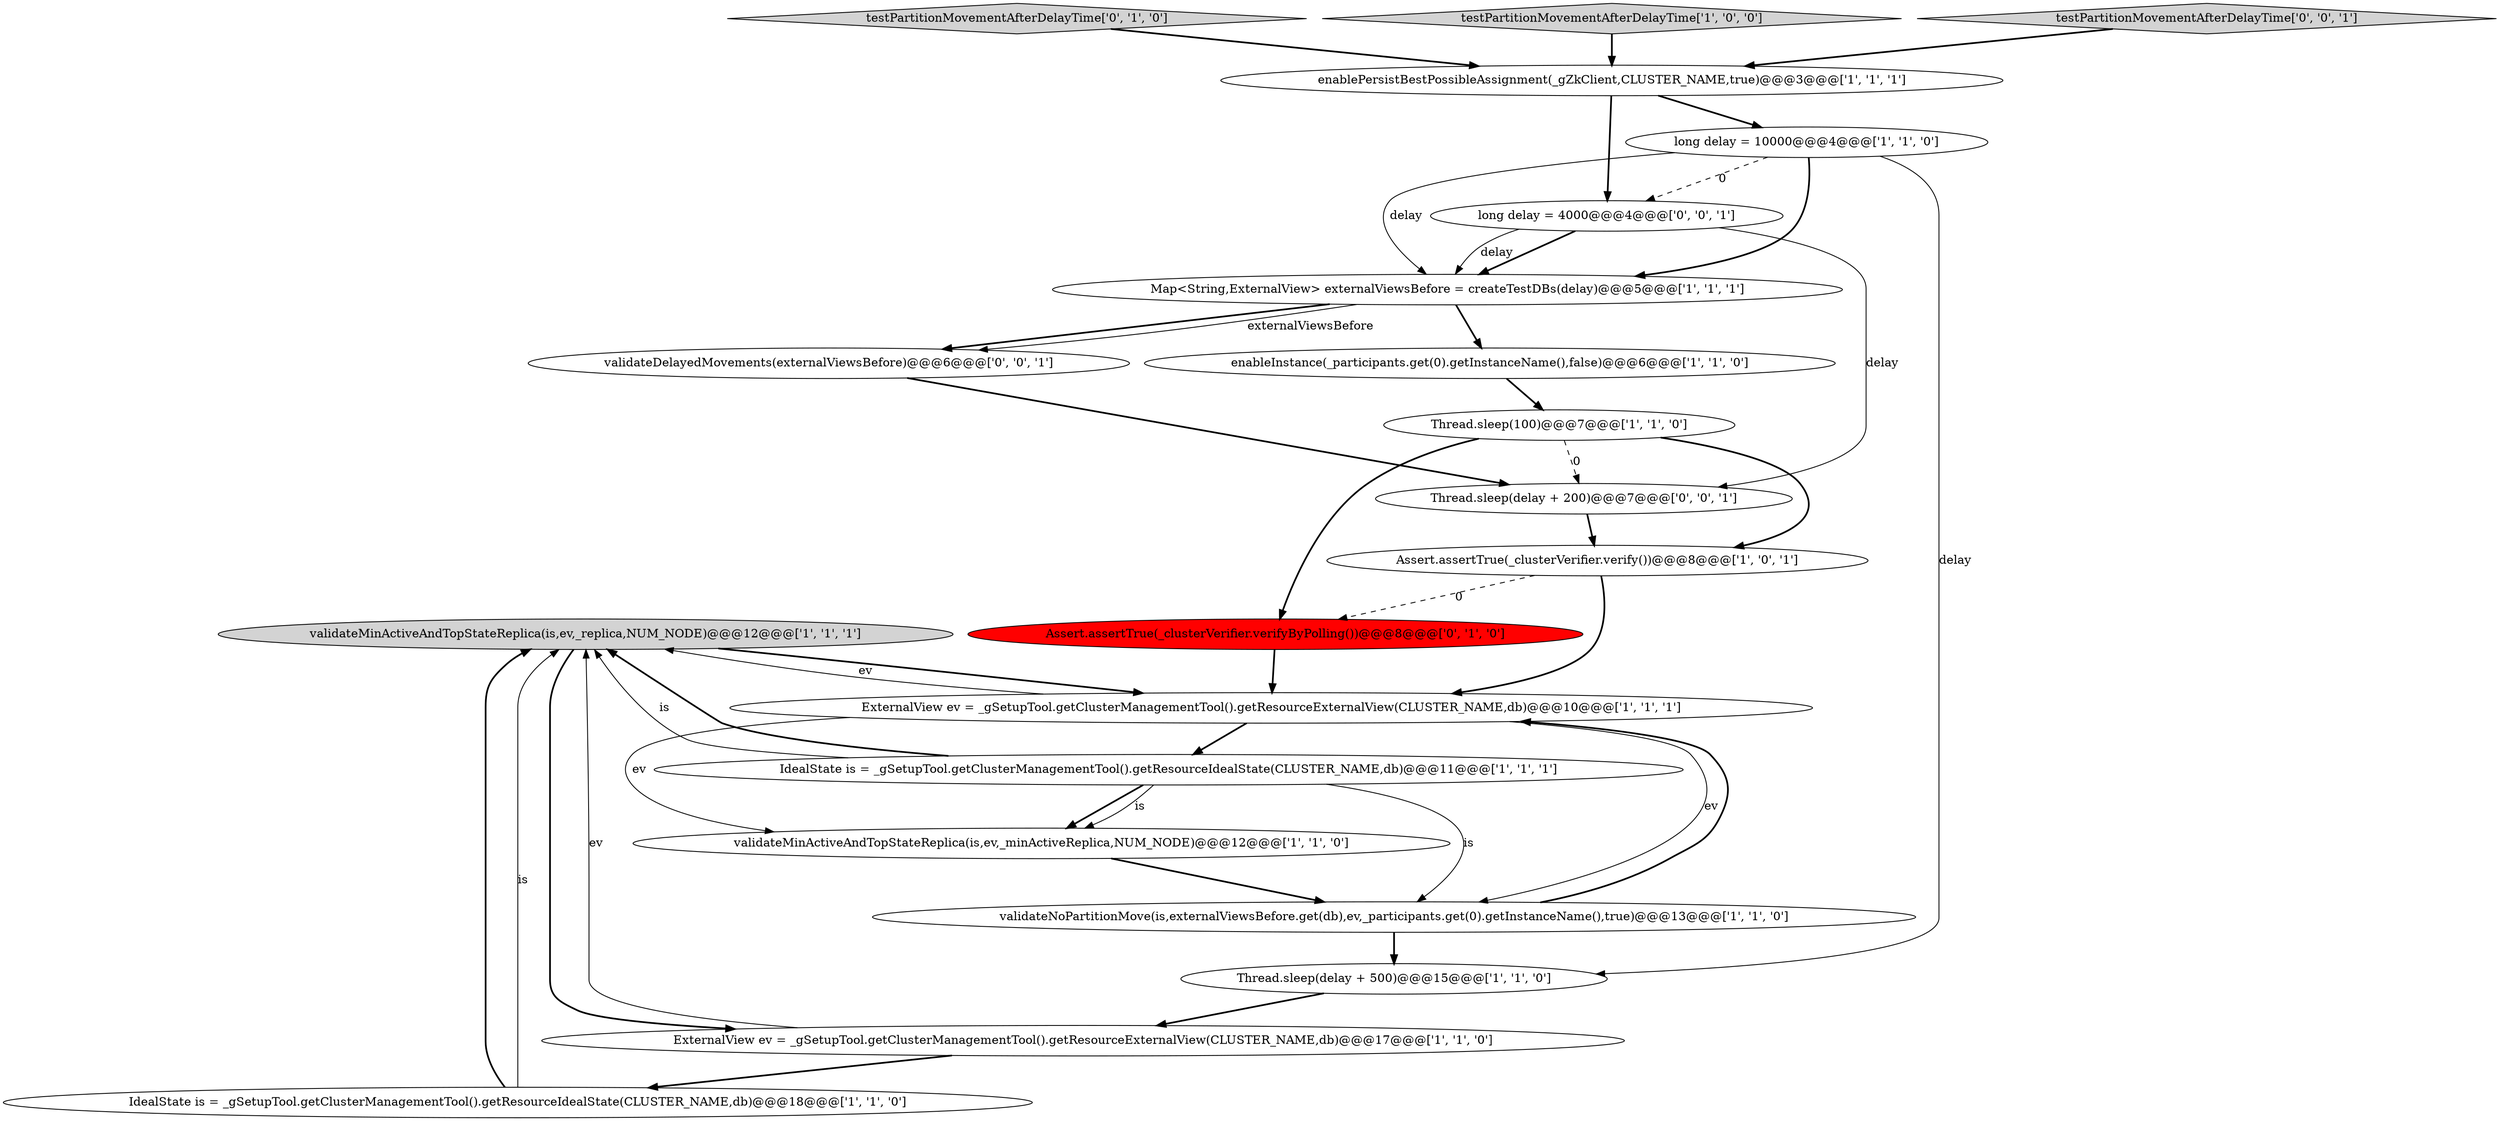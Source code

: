 digraph {
0 [style = filled, label = "validateMinActiveAndTopStateReplica(is,ev,_replica,NUM_NODE)@@@12@@@['1', '1', '1']", fillcolor = lightgray, shape = ellipse image = "AAA0AAABBB1BBB"];
15 [style = filled, label = "testPartitionMovementAfterDelayTime['0', '1', '0']", fillcolor = lightgray, shape = diamond image = "AAA0AAABBB2BBB"];
16 [style = filled, label = "Assert.assertTrue(_clusterVerifier.verifyByPolling())@@@8@@@['0', '1', '0']", fillcolor = red, shape = ellipse image = "AAA1AAABBB2BBB"];
14 [style = filled, label = "enablePersistBestPossibleAssignment(_gZkClient,CLUSTER_NAME,true)@@@3@@@['1', '1', '1']", fillcolor = white, shape = ellipse image = "AAA0AAABBB1BBB"];
8 [style = filled, label = "ExternalView ev = _gSetupTool.getClusterManagementTool().getResourceExternalView(CLUSTER_NAME,db)@@@10@@@['1', '1', '1']", fillcolor = white, shape = ellipse image = "AAA0AAABBB1BBB"];
3 [style = filled, label = "validateMinActiveAndTopStateReplica(is,ev,_minActiveReplica,NUM_NODE)@@@12@@@['1', '1', '0']", fillcolor = white, shape = ellipse image = "AAA0AAABBB1BBB"];
10 [style = filled, label = "Thread.sleep(delay + 500)@@@15@@@['1', '1', '0']", fillcolor = white, shape = ellipse image = "AAA0AAABBB1BBB"];
1 [style = filled, label = "enableInstance(_participants.get(0).getInstanceName(),false)@@@6@@@['1', '1', '0']", fillcolor = white, shape = ellipse image = "AAA0AAABBB1BBB"];
4 [style = filled, label = "IdealState is = _gSetupTool.getClusterManagementTool().getResourceIdealState(CLUSTER_NAME,db)@@@18@@@['1', '1', '0']", fillcolor = white, shape = ellipse image = "AAA0AAABBB1BBB"];
20 [style = filled, label = "validateDelayedMovements(externalViewsBefore)@@@6@@@['0', '0', '1']", fillcolor = white, shape = ellipse image = "AAA0AAABBB3BBB"];
5 [style = filled, label = "Assert.assertTrue(_clusterVerifier.verify())@@@8@@@['1', '0', '1']", fillcolor = white, shape = ellipse image = "AAA0AAABBB1BBB"];
12 [style = filled, label = "long delay = 10000@@@4@@@['1', '1', '0']", fillcolor = white, shape = ellipse image = "AAA0AAABBB1BBB"];
17 [style = filled, label = "Thread.sleep(delay + 200)@@@7@@@['0', '0', '1']", fillcolor = white, shape = ellipse image = "AAA0AAABBB3BBB"];
11 [style = filled, label = "IdealState is = _gSetupTool.getClusterManagementTool().getResourceIdealState(CLUSTER_NAME,db)@@@11@@@['1', '1', '1']", fillcolor = white, shape = ellipse image = "AAA0AAABBB1BBB"];
13 [style = filled, label = "testPartitionMovementAfterDelayTime['1', '0', '0']", fillcolor = lightgray, shape = diamond image = "AAA0AAABBB1BBB"];
6 [style = filled, label = "Thread.sleep(100)@@@7@@@['1', '1', '0']", fillcolor = white, shape = ellipse image = "AAA0AAABBB1BBB"];
18 [style = filled, label = "testPartitionMovementAfterDelayTime['0', '0', '1']", fillcolor = lightgray, shape = diamond image = "AAA0AAABBB3BBB"];
9 [style = filled, label = "Map<String,ExternalView> externalViewsBefore = createTestDBs(delay)@@@5@@@['1', '1', '1']", fillcolor = white, shape = ellipse image = "AAA0AAABBB1BBB"];
2 [style = filled, label = "ExternalView ev = _gSetupTool.getClusterManagementTool().getResourceExternalView(CLUSTER_NAME,db)@@@17@@@['1', '1', '0']", fillcolor = white, shape = ellipse image = "AAA0AAABBB1BBB"];
19 [style = filled, label = "long delay = 4000@@@4@@@['0', '0', '1']", fillcolor = white, shape = ellipse image = "AAA0AAABBB3BBB"];
7 [style = filled, label = "validateNoPartitionMove(is,externalViewsBefore.get(db),ev,_participants.get(0).getInstanceName(),true)@@@13@@@['1', '1', '0']", fillcolor = white, shape = ellipse image = "AAA0AAABBB1BBB"];
5->8 [style = bold, label=""];
17->5 [style = bold, label=""];
20->17 [style = bold, label=""];
15->14 [style = bold, label=""];
16->8 [style = bold, label=""];
7->10 [style = bold, label=""];
0->2 [style = bold, label=""];
8->7 [style = solid, label="ev"];
14->19 [style = bold, label=""];
9->20 [style = bold, label=""];
6->17 [style = dashed, label="0"];
12->9 [style = bold, label=""];
7->8 [style = bold, label=""];
2->4 [style = bold, label=""];
12->9 [style = solid, label="delay"];
2->0 [style = solid, label="ev"];
11->0 [style = solid, label="is"];
9->20 [style = solid, label="externalViewsBefore"];
4->0 [style = bold, label=""];
5->16 [style = dashed, label="0"];
6->5 [style = bold, label=""];
11->0 [style = bold, label=""];
1->6 [style = bold, label=""];
12->19 [style = dashed, label="0"];
11->7 [style = solid, label="is"];
3->7 [style = bold, label=""];
11->3 [style = bold, label=""];
19->9 [style = bold, label=""];
6->16 [style = bold, label=""];
19->9 [style = solid, label="delay"];
14->12 [style = bold, label=""];
19->17 [style = solid, label="delay"];
11->3 [style = solid, label="is"];
0->8 [style = bold, label=""];
10->2 [style = bold, label=""];
8->0 [style = solid, label="ev"];
4->0 [style = solid, label="is"];
12->10 [style = solid, label="delay"];
9->1 [style = bold, label=""];
8->3 [style = solid, label="ev"];
8->11 [style = bold, label=""];
13->14 [style = bold, label=""];
18->14 [style = bold, label=""];
}
